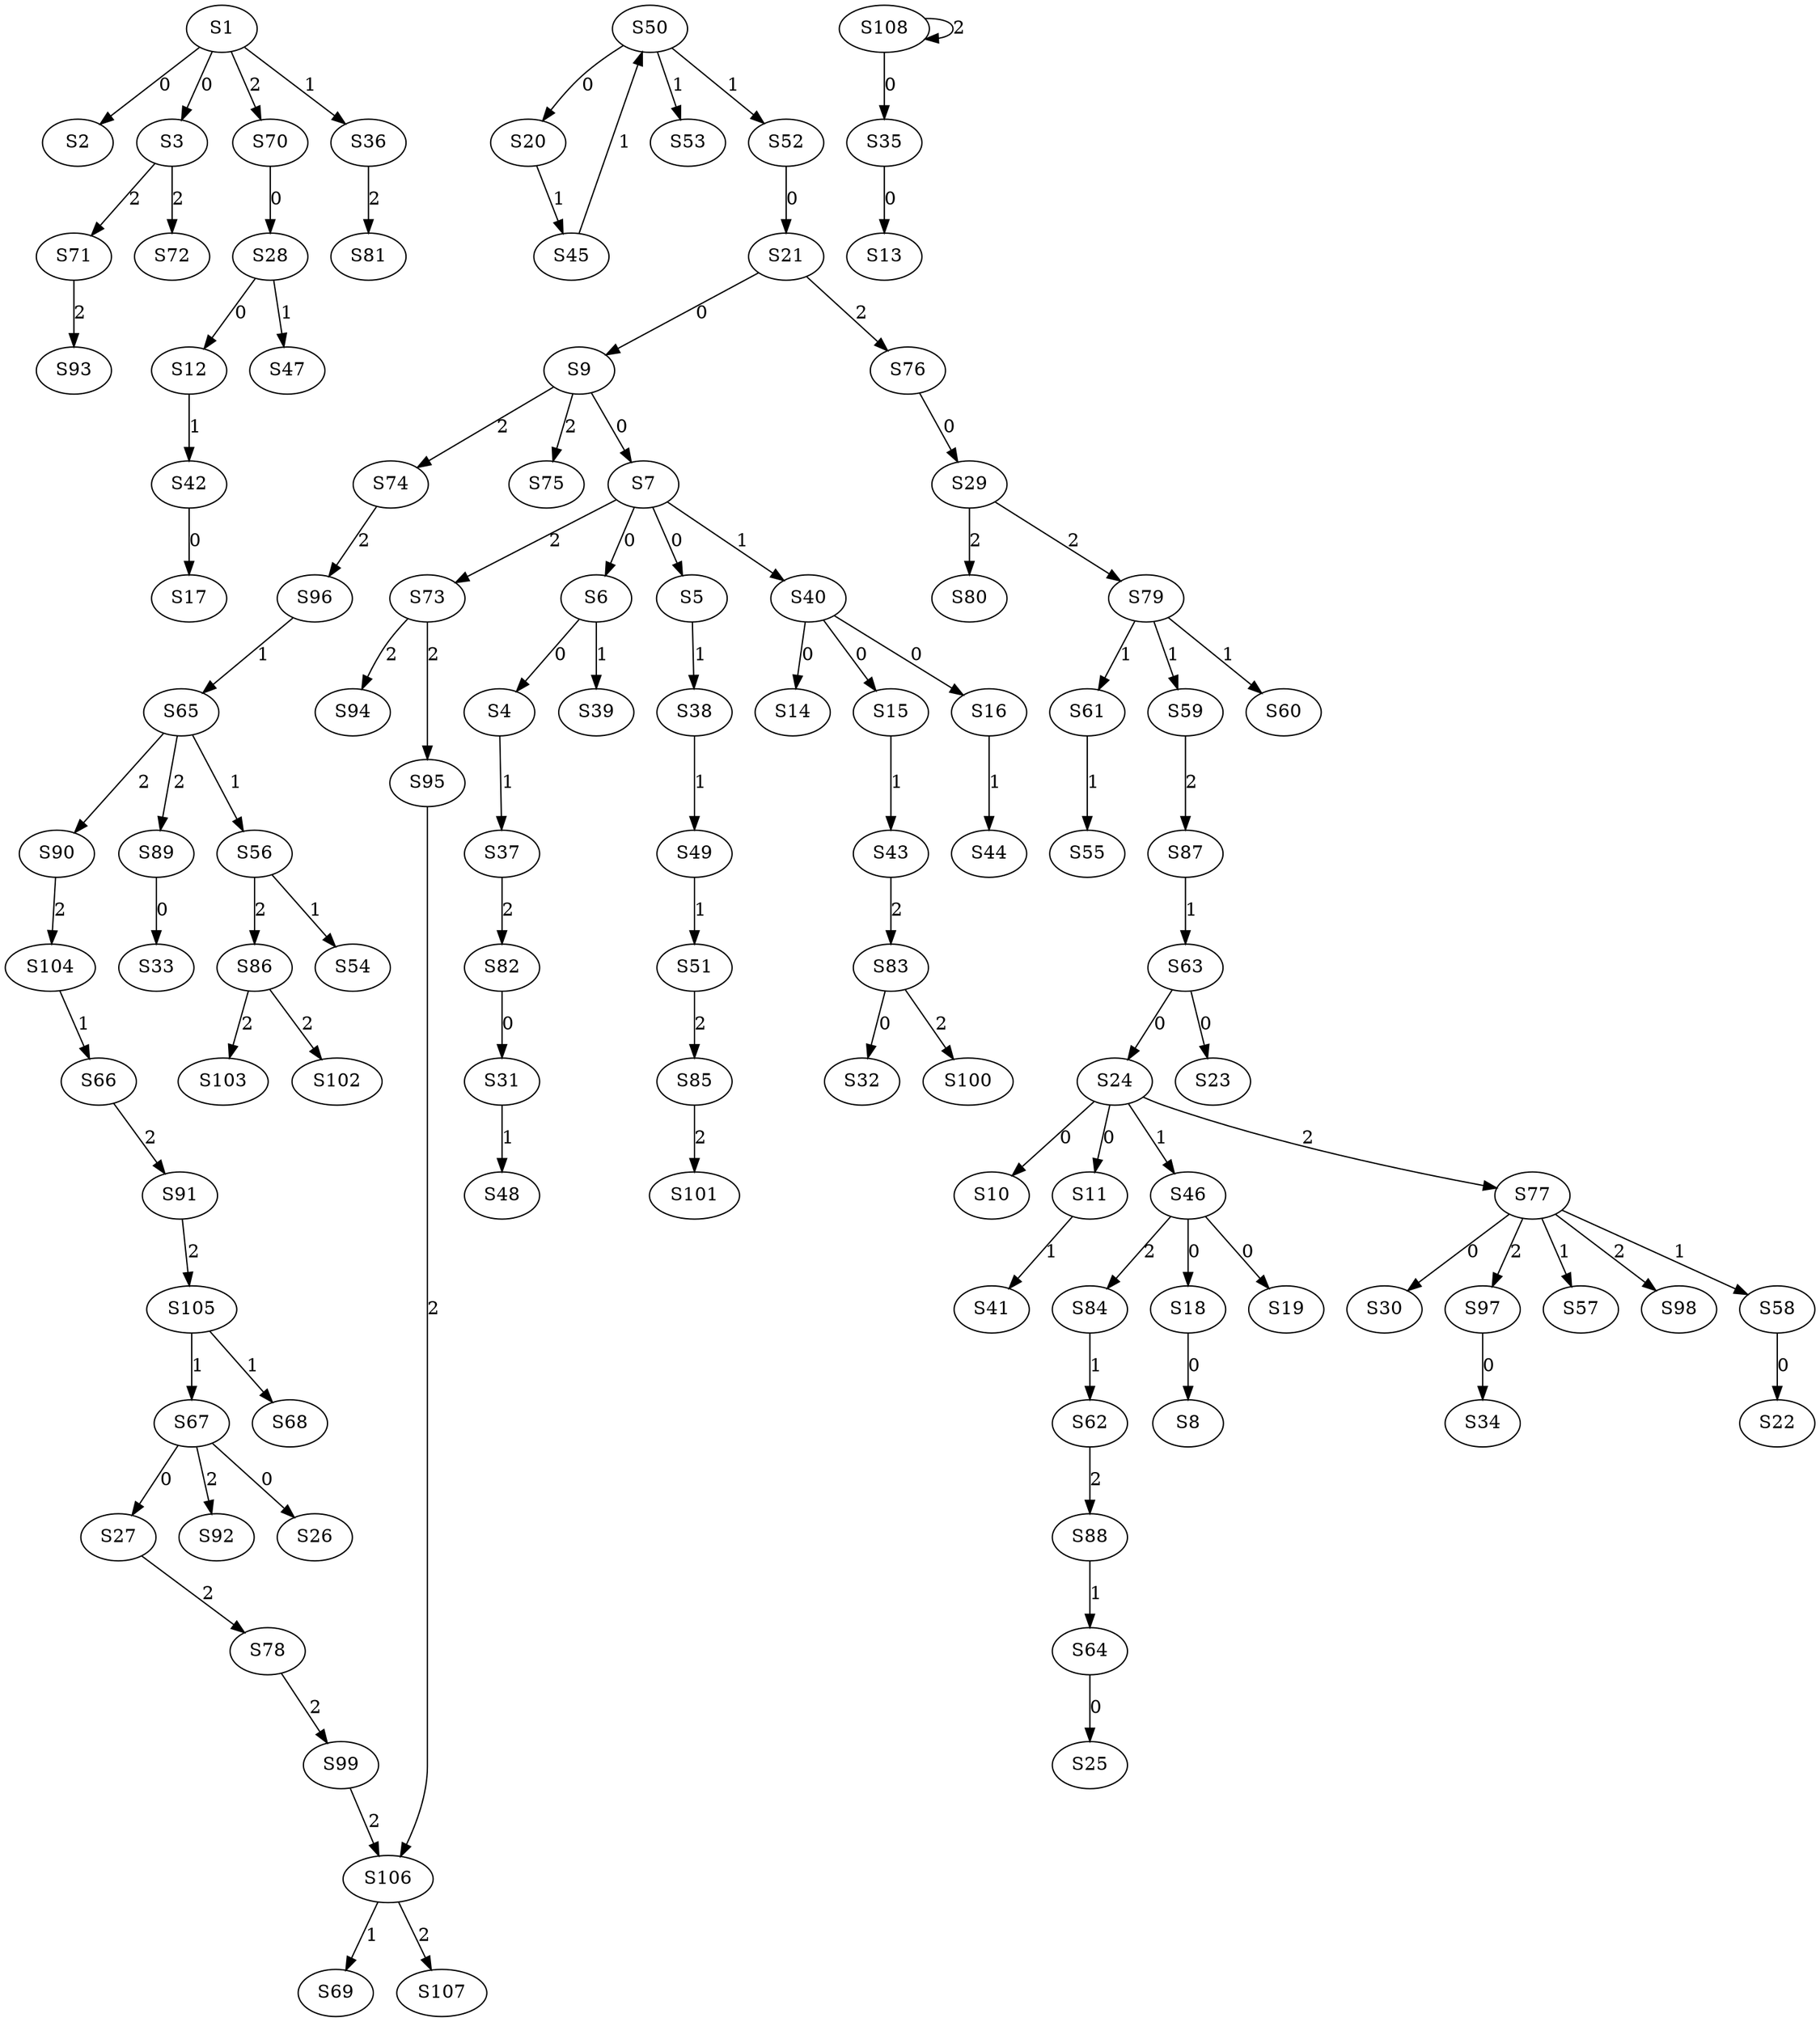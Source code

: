 strict digraph {
	S1 -> S2 [ label = 0 ];
	S1 -> S3 [ label = 0 ];
	S6 -> S4 [ label = 0 ];
	S7 -> S5 [ label = 0 ];
	S7 -> S6 [ label = 0 ];
	S9 -> S7 [ label = 0 ];
	S18 -> S8 [ label = 0 ];
	S21 -> S9 [ label = 0 ];
	S24 -> S10 [ label = 0 ];
	S24 -> S11 [ label = 0 ];
	S28 -> S12 [ label = 0 ];
	S35 -> S13 [ label = 0 ];
	S40 -> S14 [ label = 0 ];
	S40 -> S15 [ label = 0 ];
	S40 -> S16 [ label = 0 ];
	S42 -> S17 [ label = 0 ];
	S46 -> S18 [ label = 0 ];
	S46 -> S19 [ label = 0 ];
	S50 -> S20 [ label = 0 ];
	S52 -> S21 [ label = 0 ];
	S58 -> S22 [ label = 0 ];
	S63 -> S23 [ label = 0 ];
	S63 -> S24 [ label = 0 ];
	S64 -> S25 [ label = 0 ];
	S67 -> S26 [ label = 0 ];
	S67 -> S27 [ label = 0 ];
	S70 -> S28 [ label = 0 ];
	S76 -> S29 [ label = 0 ];
	S77 -> S30 [ label = 0 ];
	S82 -> S31 [ label = 0 ];
	S83 -> S32 [ label = 0 ];
	S89 -> S33 [ label = 0 ];
	S97 -> S34 [ label = 0 ];
	S108 -> S35 [ label = 0 ];
	S1 -> S36 [ label = 1 ];
	S4 -> S37 [ label = 1 ];
	S5 -> S38 [ label = 1 ];
	S6 -> S39 [ label = 1 ];
	S7 -> S40 [ label = 1 ];
	S11 -> S41 [ label = 1 ];
	S12 -> S42 [ label = 1 ];
	S15 -> S43 [ label = 1 ];
	S16 -> S44 [ label = 1 ];
	S20 -> S45 [ label = 1 ];
	S24 -> S46 [ label = 1 ];
	S28 -> S47 [ label = 1 ];
	S31 -> S48 [ label = 1 ];
	S38 -> S49 [ label = 1 ];
	S45 -> S50 [ label = 1 ];
	S49 -> S51 [ label = 1 ];
	S50 -> S52 [ label = 1 ];
	S50 -> S53 [ label = 1 ];
	S56 -> S54 [ label = 1 ];
	S61 -> S55 [ label = 1 ];
	S65 -> S56 [ label = 1 ];
	S77 -> S57 [ label = 1 ];
	S77 -> S58 [ label = 1 ];
	S79 -> S59 [ label = 1 ];
	S79 -> S60 [ label = 1 ];
	S79 -> S61 [ label = 1 ];
	S84 -> S62 [ label = 1 ];
	S87 -> S63 [ label = 1 ];
	S88 -> S64 [ label = 1 ];
	S96 -> S65 [ label = 1 ];
	S104 -> S66 [ label = 1 ];
	S105 -> S67 [ label = 1 ];
	S105 -> S68 [ label = 1 ];
	S106 -> S69 [ label = 1 ];
	S1 -> S70 [ label = 2 ];
	S3 -> S71 [ label = 2 ];
	S3 -> S72 [ label = 2 ];
	S7 -> S73 [ label = 2 ];
	S9 -> S74 [ label = 2 ];
	S9 -> S75 [ label = 2 ];
	S21 -> S76 [ label = 2 ];
	S24 -> S77 [ label = 2 ];
	S27 -> S78 [ label = 2 ];
	S29 -> S79 [ label = 2 ];
	S29 -> S80 [ label = 2 ];
	S36 -> S81 [ label = 2 ];
	S37 -> S82 [ label = 2 ];
	S43 -> S83 [ label = 2 ];
	S46 -> S84 [ label = 2 ];
	S51 -> S85 [ label = 2 ];
	S56 -> S86 [ label = 2 ];
	S59 -> S87 [ label = 2 ];
	S62 -> S88 [ label = 2 ];
	S65 -> S89 [ label = 2 ];
	S65 -> S90 [ label = 2 ];
	S66 -> S91 [ label = 2 ];
	S67 -> S92 [ label = 2 ];
	S71 -> S93 [ label = 2 ];
	S73 -> S94 [ label = 2 ];
	S73 -> S95 [ label = 2 ];
	S74 -> S96 [ label = 2 ];
	S77 -> S97 [ label = 2 ];
	S77 -> S98 [ label = 2 ];
	S78 -> S99 [ label = 2 ];
	S83 -> S100 [ label = 2 ];
	S85 -> S101 [ label = 2 ];
	S86 -> S102 [ label = 2 ];
	S86 -> S103 [ label = 2 ];
	S90 -> S104 [ label = 2 ];
	S91 -> S105 [ label = 2 ];
	S99 -> S106 [ label = 2 ];
	S106 -> S107 [ label = 2 ];
	S108 -> S108 [ label = 2 ];
	S95 -> S106 [ label = 2 ];
}